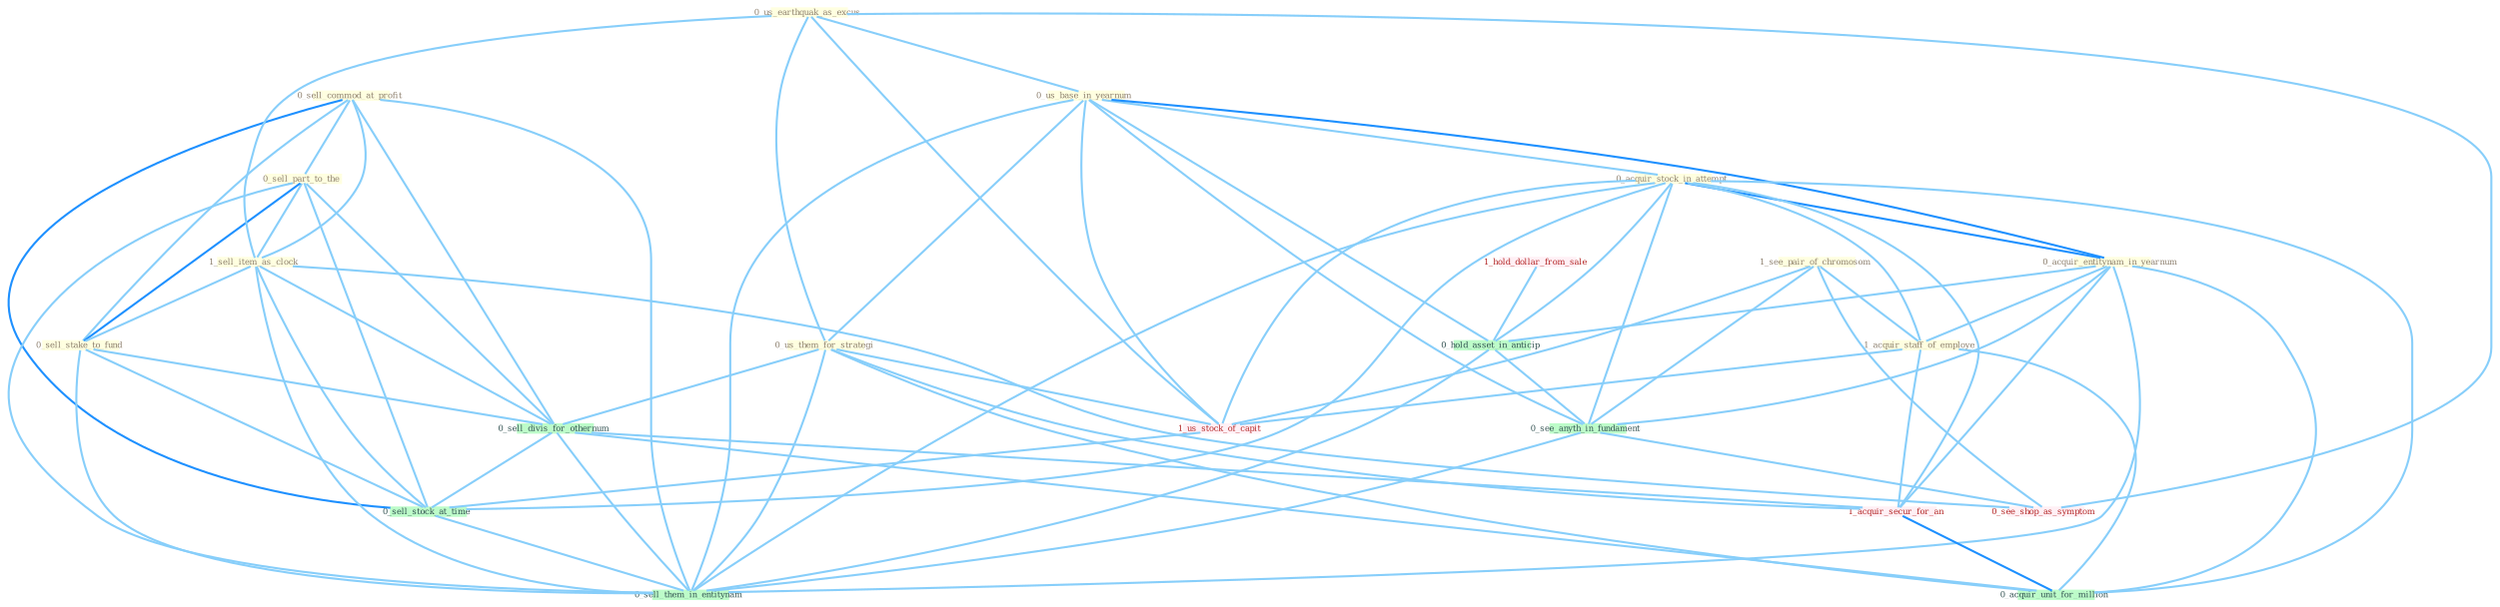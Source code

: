 Graph G{ 
    node
    [shape=polygon,style=filled,width=.5,height=.06,color="#BDFCC9",fixedsize=true,fontsize=4,
    fontcolor="#2f4f4f"];
    {node
    [color="#ffffe0", fontcolor="#8b7d6b"] "0_sell_commod_at_profit " "0_sell_part_to_the " "0_us_earthquak_as_excus " "1_sell_item_as_clock " "0_us_base_in_yearnum " "0_sell_stake_to_fund " "0_acquir_stock_in_attempt " "0_acquir_entitynam_in_yearnum " "1_see_pair_of_chromosom " "0_us_them_for_strategi " "1_acquir_staff_of_employe "}
{node [color="#fff0f5", fontcolor="#b22222"] "1_acquir_secur_for_an " "1_us_stock_of_capit " "1_hold_dollar_from_sale " "0_see_shop_as_symptom "}
edge [color="#B0E2FF"];

	"0_sell_commod_at_profit " -- "0_sell_part_to_the " [w="1", color="#87cefa" ];
	"0_sell_commod_at_profit " -- "1_sell_item_as_clock " [w="1", color="#87cefa" ];
	"0_sell_commod_at_profit " -- "0_sell_stake_to_fund " [w="1", color="#87cefa" ];
	"0_sell_commod_at_profit " -- "0_sell_divis_for_othernum " [w="1", color="#87cefa" ];
	"0_sell_commod_at_profit " -- "0_sell_stock_at_time " [w="2", color="#1e90ff" , len=0.8];
	"0_sell_commod_at_profit " -- "0_sell_them_in_entitynam " [w="1", color="#87cefa" ];
	"0_sell_part_to_the " -- "1_sell_item_as_clock " [w="1", color="#87cefa" ];
	"0_sell_part_to_the " -- "0_sell_stake_to_fund " [w="2", color="#1e90ff" , len=0.8];
	"0_sell_part_to_the " -- "0_sell_divis_for_othernum " [w="1", color="#87cefa" ];
	"0_sell_part_to_the " -- "0_sell_stock_at_time " [w="1", color="#87cefa" ];
	"0_sell_part_to_the " -- "0_sell_them_in_entitynam " [w="1", color="#87cefa" ];
	"0_us_earthquak_as_excus " -- "1_sell_item_as_clock " [w="1", color="#87cefa" ];
	"0_us_earthquak_as_excus " -- "0_us_base_in_yearnum " [w="1", color="#87cefa" ];
	"0_us_earthquak_as_excus " -- "0_us_them_for_strategi " [w="1", color="#87cefa" ];
	"0_us_earthquak_as_excus " -- "1_us_stock_of_capit " [w="1", color="#87cefa" ];
	"0_us_earthquak_as_excus " -- "0_see_shop_as_symptom " [w="1", color="#87cefa" ];
	"1_sell_item_as_clock " -- "0_sell_stake_to_fund " [w="1", color="#87cefa" ];
	"1_sell_item_as_clock " -- "0_sell_divis_for_othernum " [w="1", color="#87cefa" ];
	"1_sell_item_as_clock " -- "0_sell_stock_at_time " [w="1", color="#87cefa" ];
	"1_sell_item_as_clock " -- "0_see_shop_as_symptom " [w="1", color="#87cefa" ];
	"1_sell_item_as_clock " -- "0_sell_them_in_entitynam " [w="1", color="#87cefa" ];
	"0_us_base_in_yearnum " -- "0_acquir_stock_in_attempt " [w="1", color="#87cefa" ];
	"0_us_base_in_yearnum " -- "0_acquir_entitynam_in_yearnum " [w="2", color="#1e90ff" , len=0.8];
	"0_us_base_in_yearnum " -- "0_us_them_for_strategi " [w="1", color="#87cefa" ];
	"0_us_base_in_yearnum " -- "1_us_stock_of_capit " [w="1", color="#87cefa" ];
	"0_us_base_in_yearnum " -- "0_hold_asset_in_anticip " [w="1", color="#87cefa" ];
	"0_us_base_in_yearnum " -- "0_see_anyth_in_fundament " [w="1", color="#87cefa" ];
	"0_us_base_in_yearnum " -- "0_sell_them_in_entitynam " [w="1", color="#87cefa" ];
	"0_sell_stake_to_fund " -- "0_sell_divis_for_othernum " [w="1", color="#87cefa" ];
	"0_sell_stake_to_fund " -- "0_sell_stock_at_time " [w="1", color="#87cefa" ];
	"0_sell_stake_to_fund " -- "0_sell_them_in_entitynam " [w="1", color="#87cefa" ];
	"0_acquir_stock_in_attempt " -- "0_acquir_entitynam_in_yearnum " [w="2", color="#1e90ff" , len=0.8];
	"0_acquir_stock_in_attempt " -- "1_acquir_staff_of_employe " [w="1", color="#87cefa" ];
	"0_acquir_stock_in_attempt " -- "1_acquir_secur_for_an " [w="1", color="#87cefa" ];
	"0_acquir_stock_in_attempt " -- "1_us_stock_of_capit " [w="1", color="#87cefa" ];
	"0_acquir_stock_in_attempt " -- "0_hold_asset_in_anticip " [w="1", color="#87cefa" ];
	"0_acquir_stock_in_attempt " -- "0_sell_stock_at_time " [w="1", color="#87cefa" ];
	"0_acquir_stock_in_attempt " -- "0_see_anyth_in_fundament " [w="1", color="#87cefa" ];
	"0_acquir_stock_in_attempt " -- "0_acquir_unit_for_million " [w="1", color="#87cefa" ];
	"0_acquir_stock_in_attempt " -- "0_sell_them_in_entitynam " [w="1", color="#87cefa" ];
	"0_acquir_entitynam_in_yearnum " -- "1_acquir_staff_of_employe " [w="1", color="#87cefa" ];
	"0_acquir_entitynam_in_yearnum " -- "1_acquir_secur_for_an " [w="1", color="#87cefa" ];
	"0_acquir_entitynam_in_yearnum " -- "0_hold_asset_in_anticip " [w="1", color="#87cefa" ];
	"0_acquir_entitynam_in_yearnum " -- "0_see_anyth_in_fundament " [w="1", color="#87cefa" ];
	"0_acquir_entitynam_in_yearnum " -- "0_acquir_unit_for_million " [w="1", color="#87cefa" ];
	"0_acquir_entitynam_in_yearnum " -- "0_sell_them_in_entitynam " [w="1", color="#87cefa" ];
	"1_see_pair_of_chromosom " -- "1_acquir_staff_of_employe " [w="1", color="#87cefa" ];
	"1_see_pair_of_chromosom " -- "1_us_stock_of_capit " [w="1", color="#87cefa" ];
	"1_see_pair_of_chromosom " -- "0_see_anyth_in_fundament " [w="1", color="#87cefa" ];
	"1_see_pair_of_chromosom " -- "0_see_shop_as_symptom " [w="1", color="#87cefa" ];
	"0_us_them_for_strategi " -- "0_sell_divis_for_othernum " [w="1", color="#87cefa" ];
	"0_us_them_for_strategi " -- "1_acquir_secur_for_an " [w="1", color="#87cefa" ];
	"0_us_them_for_strategi " -- "1_us_stock_of_capit " [w="1", color="#87cefa" ];
	"0_us_them_for_strategi " -- "0_acquir_unit_for_million " [w="1", color="#87cefa" ];
	"0_us_them_for_strategi " -- "0_sell_them_in_entitynam " [w="1", color="#87cefa" ];
	"1_acquir_staff_of_employe " -- "1_acquir_secur_for_an " [w="1", color="#87cefa" ];
	"1_acquir_staff_of_employe " -- "1_us_stock_of_capit " [w="1", color="#87cefa" ];
	"1_acquir_staff_of_employe " -- "0_acquir_unit_for_million " [w="1", color="#87cefa" ];
	"0_sell_divis_for_othernum " -- "1_acquir_secur_for_an " [w="1", color="#87cefa" ];
	"0_sell_divis_for_othernum " -- "0_sell_stock_at_time " [w="1", color="#87cefa" ];
	"0_sell_divis_for_othernum " -- "0_acquir_unit_for_million " [w="1", color="#87cefa" ];
	"0_sell_divis_for_othernum " -- "0_sell_them_in_entitynam " [w="1", color="#87cefa" ];
	"1_acquir_secur_for_an " -- "0_acquir_unit_for_million " [w="2", color="#1e90ff" , len=0.8];
	"1_us_stock_of_capit " -- "0_sell_stock_at_time " [w="1", color="#87cefa" ];
	"1_hold_dollar_from_sale " -- "0_hold_asset_in_anticip " [w="1", color="#87cefa" ];
	"0_hold_asset_in_anticip " -- "0_see_anyth_in_fundament " [w="1", color="#87cefa" ];
	"0_hold_asset_in_anticip " -- "0_sell_them_in_entitynam " [w="1", color="#87cefa" ];
	"0_sell_stock_at_time " -- "0_sell_them_in_entitynam " [w="1", color="#87cefa" ];
	"0_see_anyth_in_fundament " -- "0_see_shop_as_symptom " [w="1", color="#87cefa" ];
	"0_see_anyth_in_fundament " -- "0_sell_them_in_entitynam " [w="1", color="#87cefa" ];
}